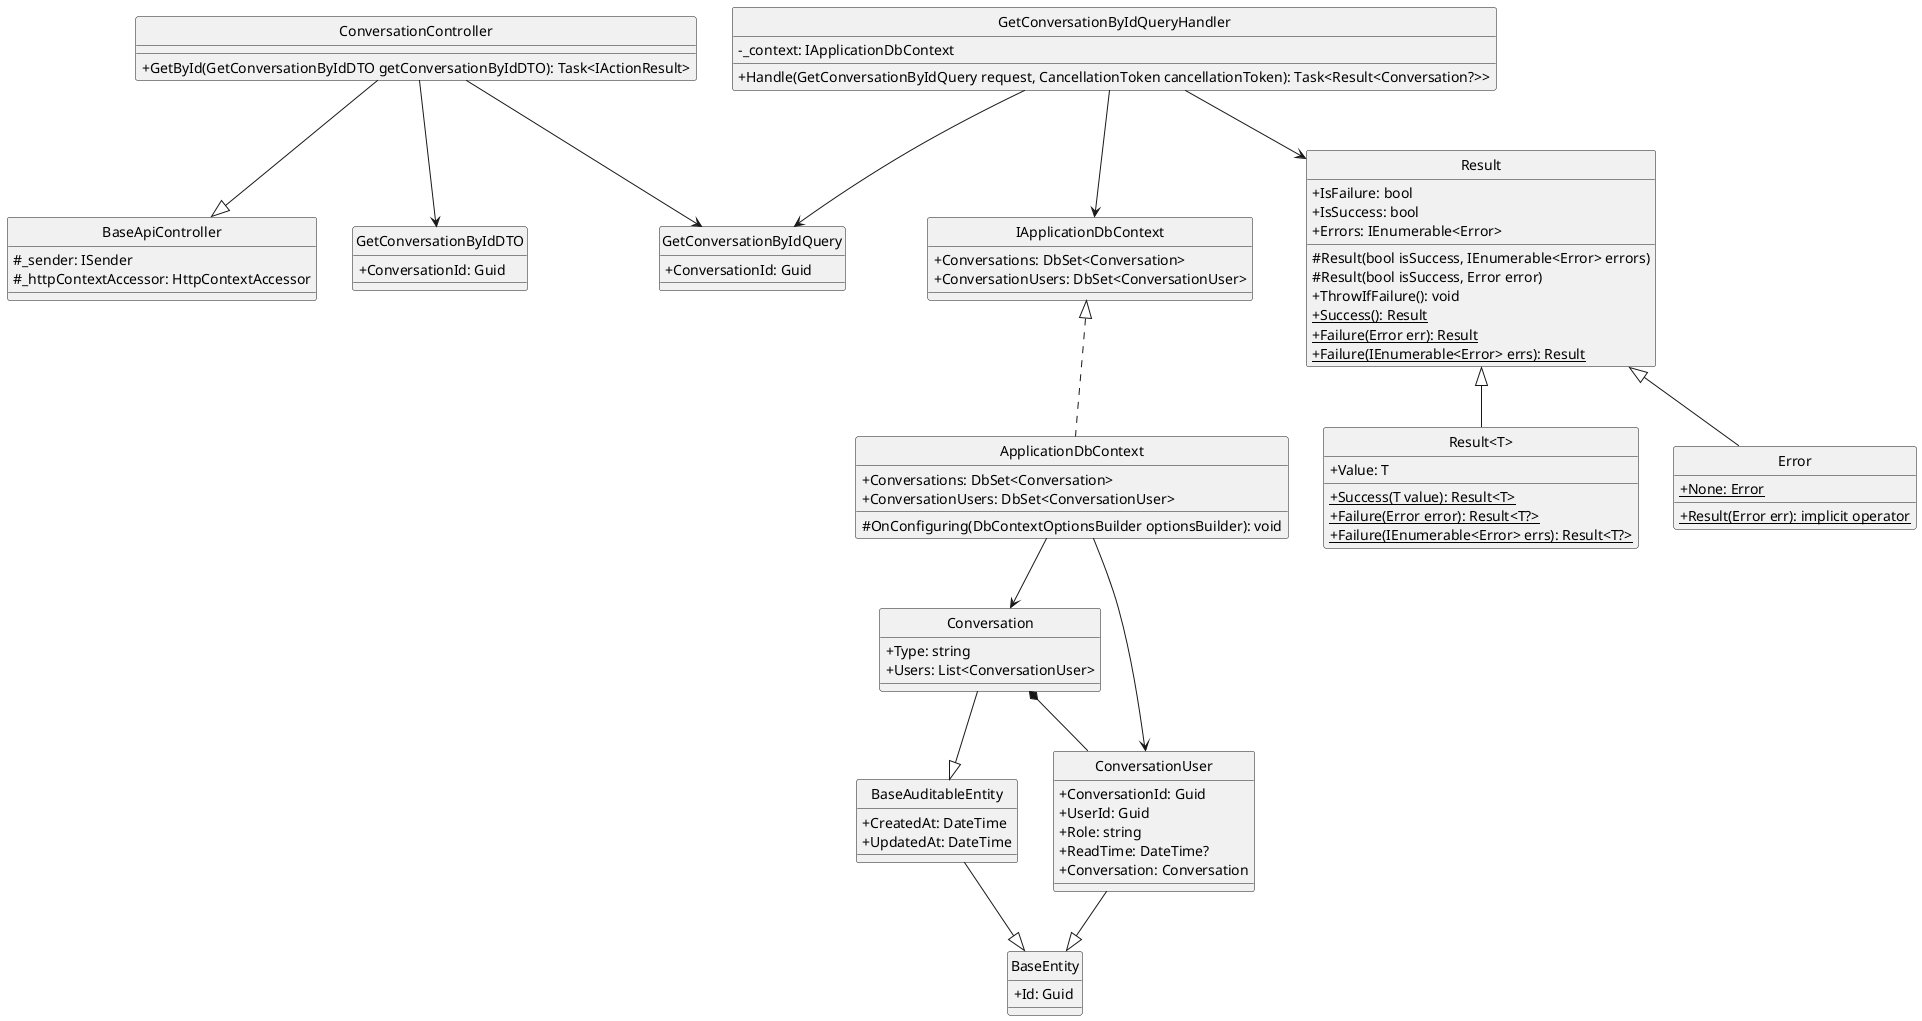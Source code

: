 @startuml 
hide circle
skinparam classAttributeIconSize 0

class BaseApiController {
    #_sender: ISender
    #_httpContextAccessor: HttpContextAccessor 
}

class ConversationController {
    +GetById(GetConversationByIdDTO getConversationByIdDTO): Task<IActionResult>
}

class GetConversationByIdQuery {
    +ConversationId: Guid
}

class GetConversationByIdQueryHandler {
    -_context: IApplicationDbContext
    +Handle(GetConversationByIdQuery request, CancellationToken cancellationToken): Task<Result<Conversation?>> 
}

class IApplicationDbContext {
    +Conversations: DbSet<Conversation>
    +ConversationUsers: DbSet<ConversationUser>
}

class ApplicationDbContext {
    +Conversations: DbSet<Conversation>
    +ConversationUsers: DbSet<ConversationUser>
    #OnConfiguring(DbContextOptionsBuilder optionsBuilder): void
}

class Result {
    +IsFailure: bool
    +IsSuccess: bool
    +Errors: IEnumerable<Error>
    #Result(bool isSuccess, IEnumerable<Error> errors)
    #Result(bool isSuccess, Error error)
    +ThrowIfFailure(): void
    +{static} Success(): Result 
    +{static} Failure(Error err): Result
    +{static} Failure(IEnumerable<Error> errs): Result
}

class "Result<T>" {
    +Value: T
    +{static} Success(T value): Result<T>
    +{static} Failure(Error error): Result<T?>
    +{static} Failure(IEnumerable<Error> errs): Result<T?>
}

class Error {
    +{static} None: Error
    +{static} Result(Error err): implicit operator
}

class GetConversationByIdDTO {
    +ConversationId: Guid
}

class BaseEntity {
    +Id: Guid
}

class BaseAuditableEntity{
    +CreatedAt: DateTime
    +UpdatedAt: DateTime
}

class Conversation {
    +Type: string
    +Users: List<ConversationUser>
}

class ConversationUser {
    +ConversationId: Guid
    +UserId: Guid
    +Role: string 
    +ReadTime: DateTime?
    +Conversation: Conversation
}

'==== Get Conversation By Id ====
'API Layer
ConversationController --|> BaseApiController
ConversationController --> GetConversationByIdQuery
ConversationController --> GetConversationByIdDTO
'Application Layer
GetConversationByIdQueryHandler --> GetConversationByIdQuery
GetConversationByIdQueryHandler --> Result
GetConversationByIdQueryHandler --> IApplicationDbContext
'Domain Layer
Result <|-- Error
Result <|-- "Result<T>"
ConversationUser --|> BaseEntity
Conversation --|> BaseAuditableEntity
Conversation *-- ConversationUser
BaseAuditableEntity --|>BaseEntity
'Infrastructure Layer
IApplicationDbContext <|.. ApplicationDbContext
ApplicationDbContext --> ConversationUser
ApplicationDbContext --> Conversation
@enduml